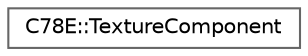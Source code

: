 digraph "Graphical Class Hierarchy"
{
 // LATEX_PDF_SIZE
  bgcolor="transparent";
  edge [fontname=Helvetica,fontsize=10,labelfontname=Helvetica,labelfontsize=10];
  node [fontname=Helvetica,fontsize=10,shape=box,height=0.2,width=0.4];
  rankdir="LR";
  Node0 [id="Node000000",label="C78E::TextureComponent",height=0.2,width=0.4,color="grey40", fillcolor="white", style="filled",URL="$d7/dda/struct_c78_e_1_1_texture_component.html",tooltip=" "];
}
